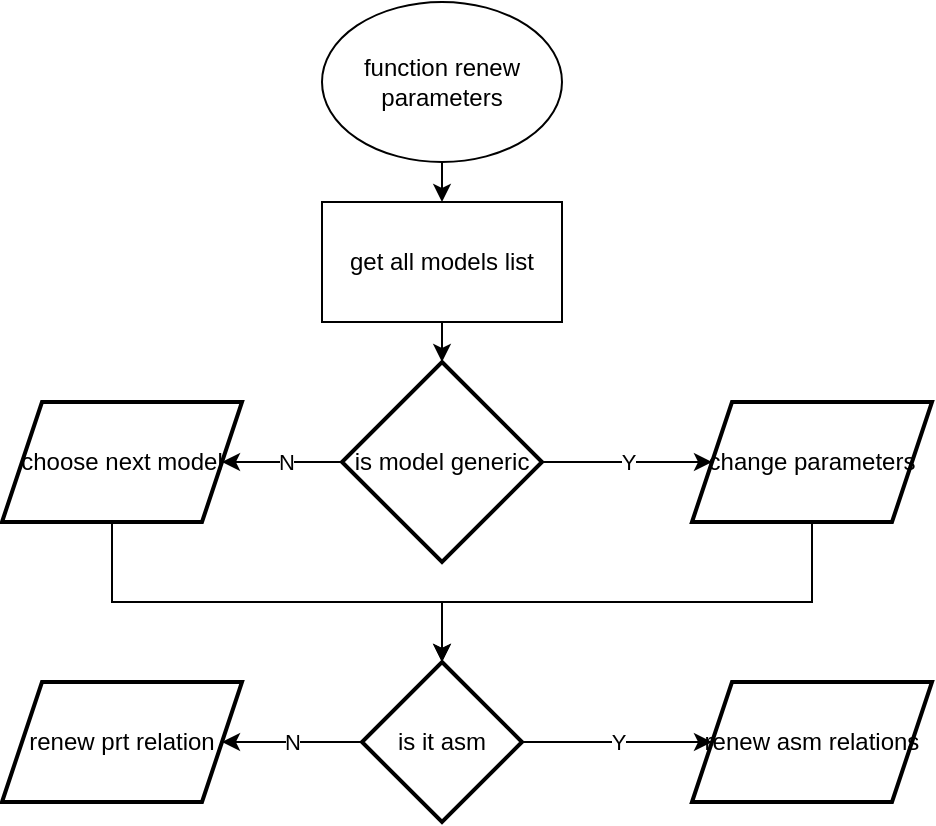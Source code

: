 <mxfile version="15.5.5" type="github">
  <diagram id="vhaX6pcntOF0Jhp9lL3u" name="Page-1">
    <mxGraphModel dx="716" dy="371" grid="1" gridSize="10" guides="1" tooltips="1" connect="1" arrows="1" fold="1" page="1" pageScale="1" pageWidth="850" pageHeight="1100" math="0" shadow="0">
      <root>
        <mxCell id="0" />
        <mxCell id="1" parent="0" />
        <mxCell id="FUZQEJY77bD7A3YJ2i27-1" value="function renew parameters" style="ellipse;whiteSpace=wrap;html=1;" vertex="1" parent="1">
          <mxGeometry x="365" width="120" height="80" as="geometry" />
        </mxCell>
        <mxCell id="FUZQEJY77bD7A3YJ2i27-2" value="" style="endArrow=classic;html=1;rounded=0;exitX=0.5;exitY=1;exitDx=0;exitDy=0;entryX=0.5;entryY=0;entryDx=0;entryDy=0;" edge="1" parent="1" source="FUZQEJY77bD7A3YJ2i27-1" target="FUZQEJY77bD7A3YJ2i27-5">
          <mxGeometry width="50" height="50" relative="1" as="geometry">
            <mxPoint x="405" y="160" as="sourcePoint" />
            <mxPoint x="425" y="140" as="targetPoint" />
          </mxGeometry>
        </mxCell>
        <mxCell id="FUZQEJY77bD7A3YJ2i27-27" value="" style="edgeStyle=orthogonalEdgeStyle;rounded=0;orthogonalLoop=1;jettySize=auto;html=1;exitX=0.5;exitY=1;exitDx=0;exitDy=0;" edge="1" parent="1" source="FUZQEJY77bD7A3YJ2i27-5" target="FUZQEJY77bD7A3YJ2i27-6">
          <mxGeometry relative="1" as="geometry">
            <mxPoint x="470" y="230" as="sourcePoint" />
          </mxGeometry>
        </mxCell>
        <mxCell id="FUZQEJY77bD7A3YJ2i27-5" value="get all models list" style="rounded=0;whiteSpace=wrap;html=1;" vertex="1" parent="1">
          <mxGeometry x="365" y="100" width="120" height="60" as="geometry" />
        </mxCell>
        <mxCell id="FUZQEJY77bD7A3YJ2i27-11" value="Y" style="edgeStyle=orthogonalEdgeStyle;rounded=0;orthogonalLoop=1;jettySize=auto;html=1;" edge="1" parent="1" source="FUZQEJY77bD7A3YJ2i27-6" target="FUZQEJY77bD7A3YJ2i27-10">
          <mxGeometry relative="1" as="geometry" />
        </mxCell>
        <mxCell id="FUZQEJY77bD7A3YJ2i27-13" value="" style="edgeStyle=orthogonalEdgeStyle;rounded=0;orthogonalLoop=1;jettySize=auto;html=1;" edge="1" parent="1" source="FUZQEJY77bD7A3YJ2i27-6" target="FUZQEJY77bD7A3YJ2i27-12">
          <mxGeometry relative="1" as="geometry" />
        </mxCell>
        <mxCell id="FUZQEJY77bD7A3YJ2i27-14" value="N" style="edgeLabel;html=1;align=center;verticalAlign=middle;resizable=0;points=[];" vertex="1" connectable="0" parent="FUZQEJY77bD7A3YJ2i27-13">
          <mxGeometry x="-0.305" y="1" relative="1" as="geometry">
            <mxPoint x="-7" y="-1" as="offset" />
          </mxGeometry>
        </mxCell>
        <mxCell id="FUZQEJY77bD7A3YJ2i27-6" value="is model generic" style="strokeWidth=2;html=1;shape=mxgraph.flowchart.decision;whiteSpace=wrap;" vertex="1" parent="1">
          <mxGeometry x="375" y="180" width="100" height="100" as="geometry" />
        </mxCell>
        <mxCell id="FUZQEJY77bD7A3YJ2i27-10" value="change parameters" style="shape=parallelogram;perimeter=parallelogramPerimeter;whiteSpace=wrap;html=1;fixedSize=1;strokeWidth=2;" vertex="1" parent="1">
          <mxGeometry x="550" y="200" width="120" height="60" as="geometry" />
        </mxCell>
        <mxCell id="FUZQEJY77bD7A3YJ2i27-29" value="" style="edgeStyle=orthogonalEdgeStyle;rounded=0;orthogonalLoop=1;jettySize=auto;html=1;entryX=0.5;entryY=0;entryDx=0;entryDy=0;" edge="1" parent="1" source="FUZQEJY77bD7A3YJ2i27-12" target="FUZQEJY77bD7A3YJ2i27-15">
          <mxGeometry relative="1" as="geometry">
            <mxPoint x="390" y="410" as="targetPoint" />
            <Array as="points">
              <mxPoint x="260" y="300" />
              <mxPoint x="425" y="300" />
            </Array>
          </mxGeometry>
        </mxCell>
        <mxCell id="FUZQEJY77bD7A3YJ2i27-12" value="choose next model" style="shape=parallelogram;perimeter=parallelogramPerimeter;whiteSpace=wrap;html=1;fixedSize=1;strokeWidth=2;" vertex="1" parent="1">
          <mxGeometry x="205" y="200" width="120" height="60" as="geometry" />
        </mxCell>
        <mxCell id="FUZQEJY77bD7A3YJ2i27-19" value="Y" style="edgeStyle=orthogonalEdgeStyle;rounded=0;orthogonalLoop=1;jettySize=auto;html=1;" edge="1" parent="1" source="FUZQEJY77bD7A3YJ2i27-15" target="FUZQEJY77bD7A3YJ2i27-18">
          <mxGeometry relative="1" as="geometry" />
        </mxCell>
        <mxCell id="FUZQEJY77bD7A3YJ2i27-21" value="N" style="edgeStyle=orthogonalEdgeStyle;rounded=0;orthogonalLoop=1;jettySize=auto;html=1;" edge="1" parent="1" source="FUZQEJY77bD7A3YJ2i27-15" target="FUZQEJY77bD7A3YJ2i27-20">
          <mxGeometry relative="1" as="geometry" />
        </mxCell>
        <mxCell id="FUZQEJY77bD7A3YJ2i27-15" value="is it asm " style="rhombus;whiteSpace=wrap;html=1;strokeWidth=2;" vertex="1" parent="1">
          <mxGeometry x="385" y="330" width="80" height="80" as="geometry" />
        </mxCell>
        <mxCell id="FUZQEJY77bD7A3YJ2i27-17" value="" style="edgeStyle=orthogonalEdgeStyle;rounded=0;orthogonalLoop=1;jettySize=auto;html=1;exitX=0.5;exitY=1;exitDx=0;exitDy=0;entryX=0.5;entryY=0;entryDx=0;entryDy=0;" edge="1" parent="1" source="FUZQEJY77bD7A3YJ2i27-10" target="FUZQEJY77bD7A3YJ2i27-15">
          <mxGeometry relative="1" as="geometry">
            <mxPoint x="240.059" y="340" as="sourcePoint" />
            <mxPoint x="425" y="420" as="targetPoint" />
            <Array as="points">
              <mxPoint x="610" y="300" />
              <mxPoint x="425" y="300" />
              <mxPoint x="425" y="330" />
            </Array>
          </mxGeometry>
        </mxCell>
        <mxCell id="FUZQEJY77bD7A3YJ2i27-18" value="renew asm relations" style="shape=parallelogram;perimeter=parallelogramPerimeter;whiteSpace=wrap;html=1;fixedSize=1;strokeWidth=2;" vertex="1" parent="1">
          <mxGeometry x="550" y="340" width="120" height="60" as="geometry" />
        </mxCell>
        <mxCell id="FUZQEJY77bD7A3YJ2i27-20" value="renew prt relation" style="shape=parallelogram;perimeter=parallelogramPerimeter;whiteSpace=wrap;html=1;fixedSize=1;strokeWidth=2;" vertex="1" parent="1">
          <mxGeometry x="205" y="340" width="120" height="60" as="geometry" />
        </mxCell>
      </root>
    </mxGraphModel>
  </diagram>
</mxfile>
